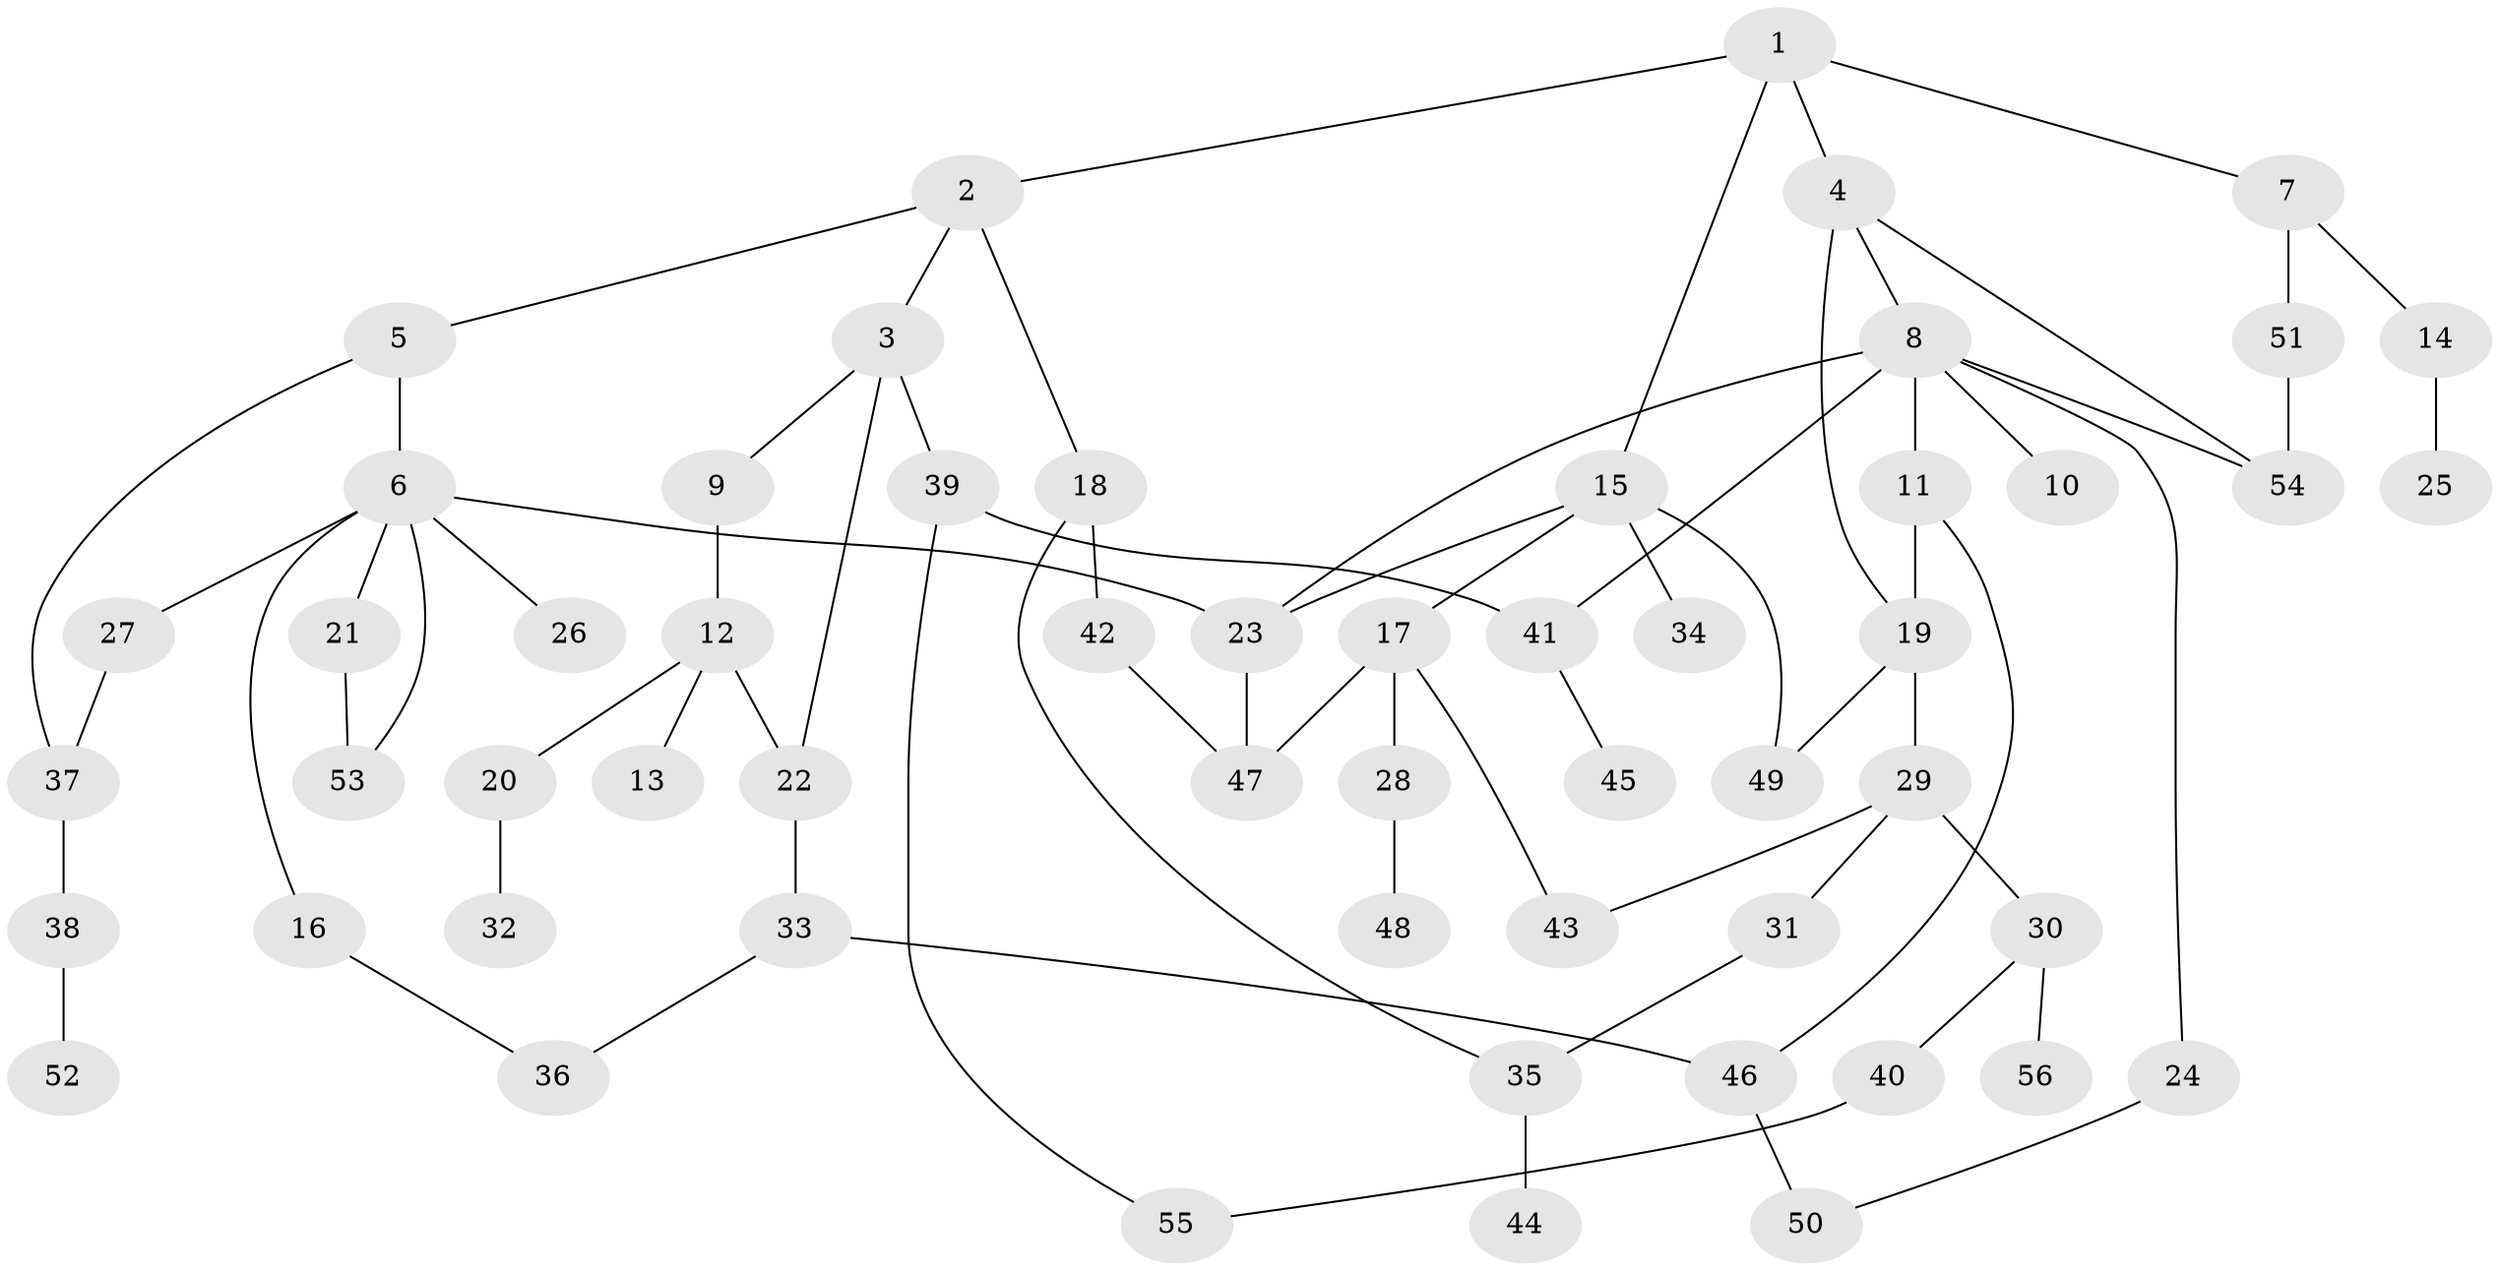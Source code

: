 // Generated by graph-tools (version 1.1) at 2025/49/03/09/25 03:49:16]
// undirected, 56 vertices, 73 edges
graph export_dot {
graph [start="1"]
  node [color=gray90,style=filled];
  1;
  2;
  3;
  4;
  5;
  6;
  7;
  8;
  9;
  10;
  11;
  12;
  13;
  14;
  15;
  16;
  17;
  18;
  19;
  20;
  21;
  22;
  23;
  24;
  25;
  26;
  27;
  28;
  29;
  30;
  31;
  32;
  33;
  34;
  35;
  36;
  37;
  38;
  39;
  40;
  41;
  42;
  43;
  44;
  45;
  46;
  47;
  48;
  49;
  50;
  51;
  52;
  53;
  54;
  55;
  56;
  1 -- 2;
  1 -- 4;
  1 -- 7;
  1 -- 15;
  2 -- 3;
  2 -- 5;
  2 -- 18;
  3 -- 9;
  3 -- 39;
  3 -- 22;
  4 -- 8;
  4 -- 19;
  4 -- 54;
  5 -- 6;
  5 -- 37;
  6 -- 16;
  6 -- 21;
  6 -- 23;
  6 -- 26;
  6 -- 27;
  6 -- 53;
  7 -- 14;
  7 -- 51;
  8 -- 10;
  8 -- 11;
  8 -- 24;
  8 -- 41;
  8 -- 54;
  8 -- 23;
  9 -- 12;
  11 -- 19;
  11 -- 46;
  12 -- 13;
  12 -- 20;
  12 -- 22;
  14 -- 25;
  15 -- 17;
  15 -- 34;
  15 -- 23;
  15 -- 49;
  16 -- 36;
  17 -- 28;
  17 -- 43;
  17 -- 47;
  18 -- 42;
  18 -- 35;
  19 -- 29;
  19 -- 49;
  20 -- 32;
  21 -- 53;
  22 -- 33;
  23 -- 47;
  24 -- 50;
  27 -- 37;
  28 -- 48;
  29 -- 30;
  29 -- 31;
  29 -- 43;
  30 -- 40;
  30 -- 56;
  31 -- 35;
  33 -- 36;
  33 -- 46;
  35 -- 44;
  37 -- 38;
  38 -- 52;
  39 -- 55;
  39 -- 41;
  40 -- 55;
  41 -- 45;
  42 -- 47;
  46 -- 50;
  51 -- 54;
}
